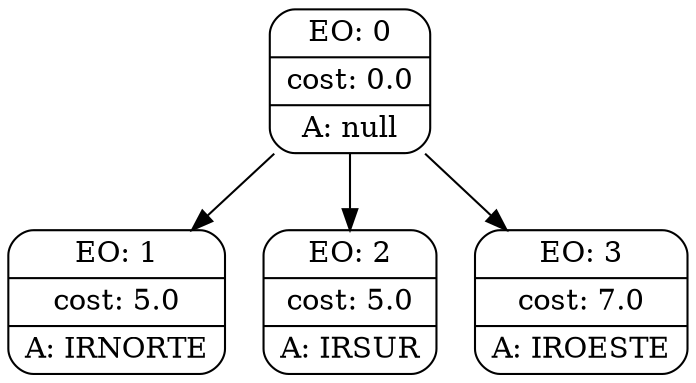 digraph g {
node [shape = Mrecord];
nodo0[label="{EO: 0|cost: 0.0|A: null}"]
nodo1[label="{EO: 1|cost: 5.0|A: IRNORTE}"]

nodo0 -> nodo1;
nodo2[label="{EO: 2|cost: 5.0|A: IRSUR}"]

nodo0 -> nodo2;
nodo3[label="{EO: 3|cost: 7.0|A: IROESTE}"]

nodo0 -> nodo3;


}
